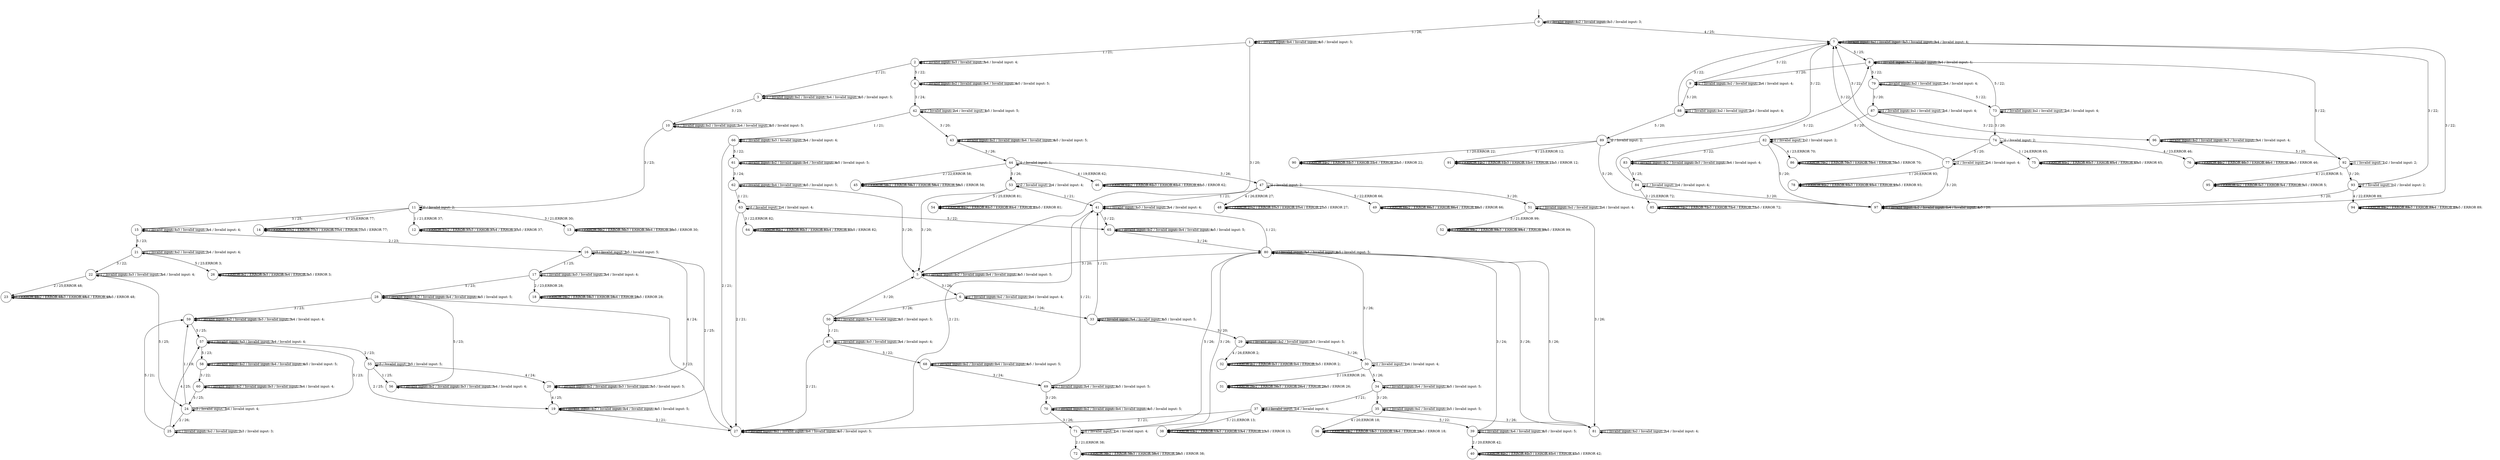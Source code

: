 digraph g {
__start0 [label="" shape="none"];

	s0 [shape="circle" label="0"];
	s1 [shape="circle" label="1"];
	s2 [shape="circle" label="2"];
	s3 [shape="circle" label="3"];
	s4 [shape="circle" label="4"];
	s5 [shape="circle" label="5"];
	s6 [shape="circle" label="6"];
	s7 [shape="circle" label="7"];
	s8 [shape="circle" label="8"];
	s9 [shape="circle" label="9"];
	s10 [shape="circle" label="10"];
	s11 [shape="circle" label="11"];
	s12 [shape="circle" label="12"];
	s13 [shape="circle" label="13"];
	s14 [shape="circle" label="14"];
	s15 [shape="circle" label="15"];
	s16 [shape="circle" label="16"];
	s17 [shape="circle" label="17"];
	s18 [shape="circle" label="18"];
	s19 [shape="circle" label="19"];
	s20 [shape="circle" label="20"];
	s21 [shape="circle" label="21"];
	s22 [shape="circle" label="22"];
	s23 [shape="circle" label="23"];
	s24 [shape="circle" label="24"];
	s25 [shape="circle" label="25"];
	s26 [shape="circle" label="26"];
	s27 [shape="circle" label="27"];
	s28 [shape="circle" label="28"];
	s29 [shape="circle" label="29"];
	s30 [shape="circle" label="30"];
	s31 [shape="circle" label="31"];
	s32 [shape="circle" label="32"];
	s33 [shape="circle" label="33"];
	s34 [shape="circle" label="34"];
	s35 [shape="circle" label="35"];
	s36 [shape="circle" label="36"];
	s37 [shape="circle" label="37"];
	s38 [shape="circle" label="38"];
	s39 [shape="circle" label="39"];
	s40 [shape="circle" label="40"];
	s41 [shape="circle" label="41"];
	s42 [shape="circle" label="42"];
	s43 [shape="circle" label="43"];
	s44 [shape="circle" label="44"];
	s45 [shape="circle" label="45"];
	s46 [shape="circle" label="46"];
	s47 [shape="circle" label="47"];
	s48 [shape="circle" label="48"];
	s49 [shape="circle" label="49"];
	s50 [shape="circle" label="50"];
	s51 [shape="circle" label="51"];
	s52 [shape="circle" label="52"];
	s53 [shape="circle" label="53"];
	s54 [shape="circle" label="54"];
	s55 [shape="circle" label="55"];
	s56 [shape="circle" label="56"];
	s57 [shape="circle" label="57"];
	s58 [shape="circle" label="58"];
	s59 [shape="circle" label="59"];
	s60 [shape="circle" label="60"];
	s61 [shape="circle" label="61"];
	s62 [shape="circle" label="62"];
	s63 [shape="circle" label="63"];
	s64 [shape="circle" label="64"];
	s65 [shape="circle" label="65"];
	s66 [shape="circle" label="66"];
	s67 [shape="circle" label="67"];
	s68 [shape="circle" label="68"];
	s69 [shape="circle" label="69"];
	s70 [shape="circle" label="70"];
	s71 [shape="circle" label="71"];
	s72 [shape="circle" label="72"];
	s73 [shape="circle" label="73"];
	s74 [shape="circle" label="74"];
	s75 [shape="circle" label="75"];
	s76 [shape="circle" label="76"];
	s77 [shape="circle" label="77"];
	s78 [shape="circle" label="78"];
	s79 [shape="circle" label="79"];
	s80 [shape="circle" label="80"];
	s81 [shape="circle" label="81"];
	s82 [shape="circle" label="82"];
	s83 [shape="circle" label="83"];
	s84 [shape="circle" label="84"];
	s85 [shape="circle" label="85"];
	s86 [shape="circle" label="86"];
	s87 [shape="circle" label="87"];
	s88 [shape="circle" label="88"];
	s89 [shape="circle" label="89"];
	s90 [shape="circle" label="90"];
	s91 [shape="circle" label="91"];
	s92 [shape="circle" label="92"];
	s93 [shape="circle" label="93"];
	s94 [shape="circle" label="94"];
	s95 [shape="circle" label="95"];
	s96 [shape="circle" label="96"];
	s97 [shape="circle" label="97"];
	s0 -> s0 [label="1 / Invalid input: 1;"];
	s0 -> s0 [label="2 / Invalid input: 2;"];
	s0 -> s0 [label="3 / Invalid input: 3;"];
	s0 -> s7 [label="4 / 25;"];
	s0 -> s1 [label="5 / 26;"];
	s1 -> s2 [label="1 / 21;"];
	s1 -> s1 [label="2 / Invalid input: 2;"];
	s1 -> s5 [label="3 / 20;"];
	s1 -> s1 [label="4 / Invalid input: 4;"];
	s1 -> s1 [label="5 / Invalid input: 5;"];
	s2 -> s2 [label="1 / Invalid input: 1;"];
	s2 -> s3 [label="2 / 21;"];
	s2 -> s2 [label="3 / Invalid input: 3;"];
	s2 -> s2 [label="4 / Invalid input: 4;"];
	s2 -> s4 [label="5 / 22;"];
	s3 -> s3 [label="1 / Invalid input: 1;"];
	s3 -> s3 [label="2 / Invalid input: 2;"];
	s3 -> s10 [label="3 / 23;"];
	s3 -> s3 [label="4 / Invalid input: 4;"];
	s3 -> s3 [label="5 / Invalid input: 5;"];
	s4 -> s4 [label="1 / Invalid input: 1;"];
	s4 -> s4 [label="2 / Invalid input: 2;"];
	s4 -> s42 [label="3 / 24;"];
	s4 -> s4 [label="4 / Invalid input: 4;"];
	s4 -> s4 [label="5 / Invalid input: 5;"];
	s5 -> s5 [label="1 / Invalid input: 1;"];
	s5 -> s5 [label="2 / Invalid input: 2;"];
	s5 -> s6 [label="3 / 26;"];
	s5 -> s5 [label="4 / Invalid input: 4;"];
	s5 -> s5 [label="5 / Invalid input: 5;"];
	s6 -> s6 [label="1 / Invalid input: 1;"];
	s6 -> s6 [label="2 / Invalid input: 2;"];
	s6 -> s50 [label="3 / 26;"];
	s6 -> s6 [label="4 / Invalid input: 4;"];
	s6 -> s33 [label="5 / 26;"];
	s7 -> s7 [label="1 / Invalid input: 1;"];
	s7 -> s7 [label="2 / Invalid input: 2;"];
	s7 -> s7 [label="3 / Invalid input: 3;"];
	s7 -> s7 [label="4 / Invalid input: 4;"];
	s7 -> s8 [label="5 / 25;"];
	s8 -> s8 [label="1 / Invalid input: 1;"];
	s8 -> s8 [label="2 / Invalid input: 2;"];
	s8 -> s9 [label="3 / 20;"];
	s8 -> s8 [label="4 / Invalid input: 4;"];
	s8 -> s79 [label="5 / 22;"];
	s9 -> s9 [label="1 / Invalid input: 1;"];
	s9 -> s9 [label="2 / Invalid input: 2;"];
	s9 -> s7 [label="3 / 22;"];
	s9 -> s9 [label="4 / Invalid input: 4;"];
	s9 -> s88 [label="5 / 20;"];
	s10 -> s10 [label="1 / Invalid input: 1;"];
	s10 -> s10 [label="2 / Invalid input: 2;"];
	s10 -> s11 [label="3 / 23;"];
	s10 -> s10 [label="4 / Invalid input: 4;"];
	s10 -> s10 [label="5 / Invalid input: 5;"];
	s11 -> s12 [label="1 / 21;ERROR 37;"];
	s11 -> s11 [label="2 / Invalid input: 2;"];
	s11 -> s13 [label="3 / 21;ERROR 30;"];
	s11 -> s14 [label="4 / 25;ERROR 77;"];
	s11 -> s15 [label="5 / 25;"];
	s12 -> s12 [label="1 / ERROR 37;"];
	s12 -> s12 [label="2 / ERROR 37;"];
	s12 -> s12 [label="3 / ERROR 37;"];
	s12 -> s12 [label="4 / ERROR 37;"];
	s12 -> s12 [label="5 / ERROR 37;"];
	s13 -> s13 [label="1 / ERROR 30;"];
	s13 -> s13 [label="2 / ERROR 30;"];
	s13 -> s13 [label="3 / ERROR 30;"];
	s13 -> s13 [label="4 / ERROR 30;"];
	s13 -> s13 [label="5 / ERROR 30;"];
	s14 -> s14 [label="1 / ERROR 77;"];
	s14 -> s14 [label="2 / ERROR 77;"];
	s14 -> s14 [label="3 / ERROR 77;"];
	s14 -> s14 [label="4 / ERROR 77;"];
	s14 -> s14 [label="5 / ERROR 77;"];
	s15 -> s15 [label="1 / Invalid input: 1;"];
	s15 -> s16 [label="2 / 23;"];
	s15 -> s15 [label="3 / Invalid input: 3;"];
	s15 -> s15 [label="4 / Invalid input: 4;"];
	s15 -> s21 [label="5 / 23;"];
	s16 -> s17 [label="1 / 25;"];
	s16 -> s19 [label="2 / 25;"];
	s16 -> s16 [label="3 / Invalid input: 3;"];
	s16 -> s20 [label="4 / 24;"];
	s16 -> s16 [label="5 / Invalid input: 5;"];
	s17 -> s17 [label="1 / Invalid input: 1;"];
	s17 -> s18 [label="2 / 23;ERROR 28;"];
	s17 -> s17 [label="3 / Invalid input: 3;"];
	s17 -> s17 [label="4 / Invalid input: 4;"];
	s17 -> s28 [label="5 / 23;"];
	s18 -> s18 [label="1 / ERROR 28;"];
	s18 -> s18 [label="2 / ERROR 28;"];
	s18 -> s18 [label="3 / ERROR 28;"];
	s18 -> s18 [label="4 / ERROR 28;"];
	s18 -> s18 [label="5 / ERROR 28;"];
	s19 -> s19 [label="1 / Invalid input: 1;"];
	s19 -> s19 [label="2 / Invalid input: 2;"];
	s19 -> s27 [label="3 / 21;"];
	s19 -> s19 [label="4 / Invalid input: 4;"];
	s19 -> s19 [label="5 / Invalid input: 5;"];
	s20 -> s20 [label="1 / Invalid input: 1;"];
	s20 -> s20 [label="2 / Invalid input: 2;"];
	s20 -> s20 [label="3 / Invalid input: 3;"];
	s20 -> s19 [label="4 / 25;"];
	s20 -> s20 [label="5 / Invalid input: 5;"];
	s21 -> s21 [label="1 / Invalid input: 1;"];
	s21 -> s21 [label="2 / Invalid input: 2;"];
	s21 -> s22 [label="3 / 22;"];
	s21 -> s21 [label="4 / Invalid input: 4;"];
	s21 -> s26 [label="5 / 23;ERROR 3;"];
	s22 -> s22 [label="1 / Invalid input: 1;"];
	s22 -> s23 [label="2 / 25;ERROR 48;"];
	s22 -> s22 [label="3 / Invalid input: 3;"];
	s22 -> s22 [label="4 / Invalid input: 4;"];
	s22 -> s24 [label="5 / 25;"];
	s23 -> s23 [label="1 / ERROR 48;"];
	s23 -> s23 [label="2 / ERROR 48;"];
	s23 -> s23 [label="3 / ERROR 48;"];
	s23 -> s23 [label="4 / ERROR 48;"];
	s23 -> s23 [label="5 / ERROR 48;"];
	s24 -> s59 [label="1 / 19;"];
	s24 -> s25 [label="2 / 26;"];
	s24 -> s24 [label="3 / Invalid input: 3;"];
	s24 -> s24 [label="4 / Invalid input: 4;"];
	s24 -> s57 [label="5 / 23;"];
	s25 -> s25 [label="1 / Invalid input: 1;"];
	s25 -> s25 [label="2 / Invalid input: 2;"];
	s25 -> s25 [label="3 / Invalid input: 3;"];
	s25 -> s57 [label="4 / 25;"];
	s25 -> s59 [label="5 / 21;"];
	s26 -> s26 [label="1 / ERROR 3;"];
	s26 -> s26 [label="2 / ERROR 3;"];
	s26 -> s26 [label="3 / ERROR 3;"];
	s26 -> s26 [label="4 / ERROR 3;"];
	s26 -> s26 [label="5 / ERROR 3;"];
	s27 -> s27 [label="1 / Invalid input: 1;"];
	s27 -> s27 [label="2 / Invalid input: 2;"];
	s27 -> s28 [label="3 / 23;"];
	s27 -> s27 [label="4 / Invalid input: 4;"];
	s27 -> s27 [label="5 / Invalid input: 5;"];
	s28 -> s28 [label="1 / Invalid input: 1;"];
	s28 -> s28 [label="2 / Invalid input: 2;"];
	s28 -> s59 [label="3 / 23;"];
	s28 -> s28 [label="4 / Invalid input: 4;"];
	s28 -> s28 [label="5 / Invalid input: 5;"];
	s29 -> s29 [label="1 / Invalid input: 1;"];
	s29 -> s29 [label="2 / Invalid input: 2;"];
	s29 -> s30 [label="3 / 26;"];
	s29 -> s32 [label="4 / 26;ERROR 2;"];
	s29 -> s29 [label="5 / Invalid input: 5;"];
	s30 -> s30 [label="1 / Invalid input: 1;"];
	s30 -> s31 [label="2 / 19;ERROR 26;"];
	s30 -> s80 [label="3 / 26;"];
	s30 -> s30 [label="4 / Invalid input: 4;"];
	s30 -> s34 [label="5 / 26;"];
	s31 -> s31 [label="1 / ERROR 26;"];
	s31 -> s31 [label="2 / ERROR 26;"];
	s31 -> s31 [label="3 / ERROR 26;"];
	s31 -> s31 [label="4 / ERROR 26;"];
	s31 -> s31 [label="5 / ERROR 26;"];
	s32 -> s32 [label="1 / ERROR 2;"];
	s32 -> s32 [label="2 / ERROR 2;"];
	s32 -> s32 [label="3 / ERROR 2;"];
	s32 -> s32 [label="4 / ERROR 2;"];
	s32 -> s32 [label="5 / ERROR 2;"];
	s33 -> s41 [label="1 / 21;"];
	s33 -> s33 [label="2 / Invalid input: 2;"];
	s33 -> s29 [label="3 / 20;"];
	s33 -> s33 [label="4 / Invalid input: 4;"];
	s33 -> s33 [label="5 / Invalid input: 5;"];
	s34 -> s37 [label="1 / 21;"];
	s34 -> s34 [label="2 / Invalid input: 2;"];
	s34 -> s35 [label="3 / 20;"];
	s34 -> s34 [label="4 / Invalid input: 4;"];
	s34 -> s34 [label="5 / Invalid input: 5;"];
	s35 -> s35 [label="1 / Invalid input: 1;"];
	s35 -> s35 [label="2 / Invalid input: 2;"];
	s35 -> s81 [label="3 / 26;"];
	s35 -> s36 [label="4 / 20;ERROR 18;"];
	s35 -> s35 [label="5 / Invalid input: 5;"];
	s36 -> s36 [label="1 / ERROR 18;"];
	s36 -> s36 [label="2 / ERROR 18;"];
	s36 -> s36 [label="3 / ERROR 18;"];
	s36 -> s36 [label="4 / ERROR 18;"];
	s36 -> s36 [label="5 / ERROR 18;"];
	s37 -> s37 [label="1 / Invalid input: 1;"];
	s37 -> s27 [label="2 / 21;"];
	s37 -> s38 [label="3 / 21;ERROR 13;"];
	s37 -> s37 [label="4 / Invalid input: 4;"];
	s37 -> s39 [label="5 / 22;"];
	s38 -> s38 [label="1 / ERROR 13;"];
	s38 -> s38 [label="2 / ERROR 13;"];
	s38 -> s38 [label="3 / ERROR 13;"];
	s38 -> s38 [label="4 / ERROR 13;"];
	s38 -> s38 [label="5 / ERROR 13;"];
	s39 -> s39 [label="1 / Invalid input: 1;"];
	s39 -> s40 [label="2 / 20;ERROR 42;"];
	s39 -> s80 [label="3 / 24;"];
	s39 -> s39 [label="4 / Invalid input: 4;"];
	s39 -> s39 [label="5 / Invalid input: 5;"];
	s40 -> s40 [label="1 / ERROR 42;"];
	s40 -> s40 [label="2 / ERROR 42;"];
	s40 -> s40 [label="3 / ERROR 42;"];
	s40 -> s40 [label="4 / ERROR 42;"];
	s40 -> s40 [label="5 / ERROR 42;"];
	s41 -> s41 [label="1 / Invalid input: 1;"];
	s41 -> s27 [label="2 / 21;"];
	s41 -> s41 [label="3 / Invalid input: 3;"];
	s41 -> s41 [label="4 / Invalid input: 4;"];
	s41 -> s65 [label="5 / 22;"];
	s42 -> s66 [label="1 / 21;"];
	s42 -> s42 [label="2 / Invalid input: 2;"];
	s42 -> s43 [label="3 / 20;"];
	s42 -> s42 [label="4 / Invalid input: 4;"];
	s42 -> s42 [label="5 / Invalid input: 5;"];
	s43 -> s43 [label="1 / Invalid input: 1;"];
	s43 -> s43 [label="2 / Invalid input: 2;"];
	s43 -> s44 [label="3 / 26;"];
	s43 -> s43 [label="4 / Invalid input: 4;"];
	s43 -> s43 [label="5 / Invalid input: 5;"];
	s44 -> s44 [label="1 / Invalid input: 1;"];
	s44 -> s45 [label="2 / 22;ERROR 58;"];
	s44 -> s47 [label="3 / 26;"];
	s44 -> s46 [label="4 / 19;ERROR 62;"];
	s44 -> s53 [label="5 / 26;"];
	s45 -> s45 [label="1 / ERROR 58;"];
	s45 -> s45 [label="2 / ERROR 58;"];
	s45 -> s45 [label="3 / ERROR 58;"];
	s45 -> s45 [label="4 / ERROR 58;"];
	s45 -> s45 [label="5 / ERROR 58;"];
	s46 -> s46 [label="1 / ERROR 62;"];
	s46 -> s46 [label="2 / ERROR 62;"];
	s46 -> s46 [label="3 / ERROR 62;"];
	s46 -> s46 [label="4 / ERROR 62;"];
	s46 -> s46 [label="5 / ERROR 62;"];
	s47 -> s41 [label="1 / 21;"];
	s47 -> s47 [label="2 / Invalid input: 2;"];
	s47 -> s51 [label="3 / 20;"];
	s47 -> s48 [label="4 / 26;ERROR 27;"];
	s47 -> s49 [label="5 / 22;ERROR 66;"];
	s48 -> s48 [label="1 / ERROR 27;"];
	s48 -> s48 [label="2 / ERROR 27;"];
	s48 -> s48 [label="3 / ERROR 27;"];
	s48 -> s48 [label="4 / ERROR 27;"];
	s48 -> s48 [label="5 / ERROR 27;"];
	s49 -> s49 [label="1 / ERROR 66;"];
	s49 -> s49 [label="2 / ERROR 66;"];
	s49 -> s49 [label="3 / ERROR 66;"];
	s49 -> s49 [label="4 / ERROR 66;"];
	s49 -> s49 [label="5 / ERROR 66;"];
	s50 -> s67 [label="1 / 21;"];
	s50 -> s50 [label="2 / Invalid input: 2;"];
	s50 -> s5 [label="3 / 20;"];
	s50 -> s50 [label="4 / Invalid input: 4;"];
	s50 -> s50 [label="5 / Invalid input: 5;"];
	s51 -> s51 [label="1 / Invalid input: 1;"];
	s51 -> s51 [label="2 / Invalid input: 2;"];
	s51 -> s81 [label="3 / 26;"];
	s51 -> s51 [label="4 / Invalid input: 4;"];
	s51 -> s52 [label="5 / 21;ERROR 99;"];
	s52 -> s52 [label="1 / ERROR 99;"];
	s52 -> s52 [label="2 / ERROR 99;"];
	s52 -> s52 [label="3 / ERROR 99;"];
	s52 -> s52 [label="4 / ERROR 99;"];
	s52 -> s52 [label="5 / ERROR 99;"];
	s53 -> s41 [label="1 / 21;"];
	s53 -> s53 [label="2 / Invalid input: 2;"];
	s53 -> s5 [label="3 / 20;"];
	s53 -> s53 [label="4 / Invalid input: 4;"];
	s53 -> s54 [label="5 / 25;ERROR 81;"];
	s54 -> s54 [label="1 / ERROR 81;"];
	s54 -> s54 [label="2 / ERROR 81;"];
	s54 -> s54 [label="3 / ERROR 81;"];
	s54 -> s54 [label="4 / ERROR 81;"];
	s54 -> s54 [label="5 / ERROR 81;"];
	s55 -> s56 [label="1 / 25;"];
	s55 -> s19 [label="2 / 25;"];
	s55 -> s55 [label="3 / Invalid input: 3;"];
	s55 -> s20 [label="4 / 24;"];
	s55 -> s55 [label="5 / Invalid input: 5;"];
	s56 -> s56 [label="1 / Invalid input: 1;"];
	s56 -> s56 [label="2 / Invalid input: 2;"];
	s56 -> s56 [label="3 / Invalid input: 3;"];
	s56 -> s56 [label="4 / Invalid input: 4;"];
	s56 -> s28 [label="5 / 23;"];
	s57 -> s57 [label="1 / Invalid input: 1;"];
	s57 -> s55 [label="2 / 23;"];
	s57 -> s57 [label="3 / Invalid input: 3;"];
	s57 -> s57 [label="4 / Invalid input: 4;"];
	s57 -> s58 [label="5 / 23;"];
	s58 -> s58 [label="1 / Invalid input: 1;"];
	s58 -> s58 [label="2 / Invalid input: 2;"];
	s58 -> s60 [label="3 / 22;"];
	s58 -> s58 [label="4 / Invalid input: 4;"];
	s58 -> s58 [label="5 / Invalid input: 5;"];
	s59 -> s59 [label="1 / Invalid input: 1;"];
	s59 -> s59 [label="2 / Invalid input: 2;"];
	s59 -> s59 [label="3 / Invalid input: 3;"];
	s59 -> s59 [label="4 / Invalid input: 4;"];
	s59 -> s57 [label="5 / 25;"];
	s60 -> s60 [label="1 / Invalid input: 1;"];
	s60 -> s60 [label="2 / Invalid input: 2;"];
	s60 -> s60 [label="3 / Invalid input: 3;"];
	s60 -> s60 [label="4 / Invalid input: 4;"];
	s60 -> s24 [label="5 / 25;"];
	s61 -> s61 [label="1 / Invalid input: 1;"];
	s61 -> s61 [label="2 / Invalid input: 2;"];
	s61 -> s62 [label="3 / 24;"];
	s61 -> s61 [label="4 / Invalid input: 4;"];
	s61 -> s61 [label="5 / Invalid input: 5;"];
	s62 -> s63 [label="1 / 21;"];
	s62 -> s62 [label="2 / Invalid input: 2;"];
	s62 -> s5 [label="3 / 20;"];
	s62 -> s62 [label="4 / Invalid input: 4;"];
	s62 -> s62 [label="5 / Invalid input: 5;"];
	s63 -> s63 [label="1 / Invalid input: 1;"];
	s63 -> s27 [label="2 / 21;"];
	s63 -> s64 [label="3 / 22;ERROR 82;"];
	s63 -> s63 [label="4 / Invalid input: 4;"];
	s63 -> s65 [label="5 / 22;"];
	s64 -> s64 [label="1 / ERROR 82;"];
	s64 -> s64 [label="2 / ERROR 82;"];
	s64 -> s64 [label="3 / ERROR 82;"];
	s64 -> s64 [label="4 / ERROR 82;"];
	s64 -> s64 [label="5 / ERROR 82;"];
	s65 -> s65 [label="1 / Invalid input: 1;"];
	s65 -> s65 [label="2 / Invalid input: 2;"];
	s65 -> s80 [label="3 / 24;"];
	s65 -> s65 [label="4 / Invalid input: 4;"];
	s65 -> s65 [label="5 / Invalid input: 5;"];
	s66 -> s66 [label="1 / Invalid input: 1;"];
	s66 -> s27 [label="2 / 21;"];
	s66 -> s66 [label="3 / Invalid input: 3;"];
	s66 -> s66 [label="4 / Invalid input: 4;"];
	s66 -> s61 [label="5 / 22;"];
	s67 -> s67 [label="1 / Invalid input: 1;"];
	s67 -> s27 [label="2 / 21;"];
	s67 -> s67 [label="3 / Invalid input: 3;"];
	s67 -> s67 [label="4 / Invalid input: 4;"];
	s67 -> s68 [label="5 / 22;"];
	s68 -> s68 [label="1 / Invalid input: 1;"];
	s68 -> s68 [label="2 / Invalid input: 2;"];
	s68 -> s69 [label="3 / 24;"];
	s68 -> s68 [label="4 / Invalid input: 4;"];
	s68 -> s68 [label="5 / Invalid input: 5;"];
	s69 -> s41 [label="1 / 21;"];
	s69 -> s69 [label="2 / Invalid input: 2;"];
	s69 -> s70 [label="3 / 20;"];
	s69 -> s69 [label="4 / Invalid input: 4;"];
	s69 -> s69 [label="5 / Invalid input: 5;"];
	s70 -> s70 [label="1 / Invalid input: 1;"];
	s70 -> s70 [label="2 / Invalid input: 2;"];
	s70 -> s71 [label="3 / 26;"];
	s70 -> s70 [label="4 / Invalid input: 4;"];
	s70 -> s70 [label="5 / Invalid input: 5;"];
	s71 -> s71 [label="1 / Invalid input: 1;"];
	s71 -> s72 [label="2 / 21;ERROR 38;"];
	s71 -> s80 [label="3 / 26;"];
	s71 -> s71 [label="4 / Invalid input: 4;"];
	s71 -> s80 [label="5 / 26;"];
	s72 -> s72 [label="1 / ERROR 38;"];
	s72 -> s72 [label="2 / ERROR 38;"];
	s72 -> s72 [label="3 / ERROR 38;"];
	s72 -> s72 [label="4 / ERROR 38;"];
	s72 -> s72 [label="5 / ERROR 38;"];
	s73 -> s73 [label="1 / Invalid input: 1;"];
	s73 -> s73 [label="2 / Invalid input: 2;"];
	s73 -> s74 [label="3 / 20;"];
	s73 -> s73 [label="4 / Invalid input: 4;"];
	s73 -> s8 [label="5 / 22;"];
	s74 -> s75 [label="1 / 24;ERROR 65;"];
	s74 -> s74 [label="2 / Invalid input: 2;"];
	s74 -> s7 [label="3 / 22;"];
	s74 -> s76 [label="4 / 23;ERROR 46;"];
	s74 -> s77 [label="5 / 20;"];
	s75 -> s75 [label="1 / ERROR 65;"];
	s75 -> s75 [label="2 / ERROR 65;"];
	s75 -> s75 [label="3 / ERROR 65;"];
	s75 -> s75 [label="4 / ERROR 65;"];
	s75 -> s75 [label="5 / ERROR 65;"];
	s76 -> s76 [label="1 / ERROR 46;"];
	s76 -> s76 [label="2 / ERROR 46;"];
	s76 -> s76 [label="3 / ERROR 46;"];
	s76 -> s76 [label="4 / ERROR 46;"];
	s76 -> s76 [label="5 / ERROR 46;"];
	s77 -> s78 [label="1 / 20;ERROR 93;"];
	s77 -> s77 [label="2 / Invalid input: 2;"];
	s77 -> s7 [label="3 / 22;"];
	s77 -> s77 [label="4 / Invalid input: 4;"];
	s77 -> s97 [label="5 / 20;"];
	s78 -> s78 [label="1 / ERROR 93;"];
	s78 -> s78 [label="2 / ERROR 93;"];
	s78 -> s78 [label="3 / ERROR 93;"];
	s78 -> s78 [label="4 / ERROR 93;"];
	s78 -> s78 [label="5 / ERROR 93;"];
	s79 -> s79 [label="1 / Invalid input: 1;"];
	s79 -> s79 [label="2 / Invalid input: 2;"];
	s79 -> s87 [label="3 / 20;"];
	s79 -> s79 [label="4 / Invalid input: 4;"];
	s79 -> s73 [label="5 / 22;"];
	s80 -> s41 [label="1 / 21;"];
	s80 -> s80 [label="2 / Invalid input: 2;"];
	s80 -> s5 [label="3 / 20;"];
	s80 -> s80 [label="4 / Invalid input: 4;"];
	s80 -> s80 [label="5 / Invalid input: 5;"];
	s81 -> s81 [label="1 / Invalid input: 1;"];
	s81 -> s81 [label="2 / Invalid input: 2;"];
	s81 -> s80 [label="3 / 26;"];
	s81 -> s81 [label="4 / Invalid input: 4;"];
	s81 -> s80 [label="5 / 26;"];
	s82 -> s82 [label="1 / Invalid input: 1;"];
	s82 -> s82 [label="2 / Invalid input: 2;"];
	s82 -> s83 [label="3 / 22;"];
	s82 -> s86 [label="4 / 23;ERROR 70;"];
	s82 -> s97 [label="5 / 20;"];
	s83 -> s83 [label="1 / Invalid input: 1;"];
	s83 -> s83 [label="2 / Invalid input: 2;"];
	s83 -> s83 [label="3 / Invalid input: 3;"];
	s83 -> s83 [label="4 / Invalid input: 4;"];
	s83 -> s84 [label="5 / 25;"];
	s84 -> s84 [label="1 / Invalid input: 1;"];
	s84 -> s85 [label="2 / 25;ERROR 72;"];
	s84 -> s97 [label="3 / 20;"];
	s84 -> s84 [label="4 / Invalid input: 4;"];
	s84 -> s8 [label="5 / 22;"];
	s85 -> s85 [label="1 / ERROR 72;"];
	s85 -> s85 [label="2 / ERROR 72;"];
	s85 -> s85 [label="3 / ERROR 72;"];
	s85 -> s85 [label="4 / ERROR 72;"];
	s85 -> s85 [label="5 / ERROR 72;"];
	s86 -> s86 [label="1 / ERROR 70;"];
	s86 -> s86 [label="2 / ERROR 70;"];
	s86 -> s86 [label="3 / ERROR 70;"];
	s86 -> s86 [label="4 / ERROR 70;"];
	s86 -> s86 [label="5 / ERROR 70;"];
	s87 -> s87 [label="1 / Invalid input: 1;"];
	s87 -> s87 [label="2 / Invalid input: 2;"];
	s87 -> s96 [label="3 / 22;"];
	s87 -> s87 [label="4 / Invalid input: 4;"];
	s87 -> s82 [label="5 / 20;"];
	s88 -> s88 [label="1 / Invalid input: 1;"];
	s88 -> s88 [label="2 / Invalid input: 2;"];
	s88 -> s7 [label="3 / 22;"];
	s88 -> s88 [label="4 / Invalid input: 4;"];
	s88 -> s89 [label="5 / 20;"];
	s89 -> s90 [label="1 / 20;ERROR 22;"];
	s89 -> s89 [label="2 / Invalid input: 2;"];
	s89 -> s7 [label="3 / 22;"];
	s89 -> s91 [label="4 / 23;ERROR 12;"];
	s89 -> s97 [label="5 / 20;"];
	s90 -> s90 [label="1 / ERROR 22;"];
	s90 -> s90 [label="2 / ERROR 22;"];
	s90 -> s90 [label="3 / ERROR 22;"];
	s90 -> s90 [label="4 / ERROR 22;"];
	s90 -> s90 [label="5 / ERROR 22;"];
	s91 -> s91 [label="1 / ERROR 12;"];
	s91 -> s91 [label="2 / ERROR 12;"];
	s91 -> s91 [label="3 / ERROR 12;"];
	s91 -> s91 [label="4 / ERROR 12;"];
	s91 -> s91 [label="5 / ERROR 12;"];
	s92 -> s92 [label="1 / Invalid input: 1;"];
	s92 -> s92 [label="2 / Invalid input: 2;"];
	s92 -> s93 [label="3 / 20;"];
	s92 -> s95 [label="4 / 21;ERROR 5;"];
	s92 -> s8 [label="5 / 22;"];
	s93 -> s93 [label="1 / Invalid input: 1;"];
	s93 -> s93 [label="2 / Invalid input: 2;"];
	s93 -> s7 [label="3 / 22;"];
	s93 -> s94 [label="4 / 22;ERROR 89;"];
	s93 -> s97 [label="5 / 20;"];
	s94 -> s94 [label="1 / ERROR 89;"];
	s94 -> s94 [label="2 / ERROR 89;"];
	s94 -> s94 [label="3 / ERROR 89;"];
	s94 -> s94 [label="4 / ERROR 89;"];
	s94 -> s94 [label="5 / ERROR 89;"];
	s95 -> s95 [label="1 / ERROR 5;"];
	s95 -> s95 [label="2 / ERROR 5;"];
	s95 -> s95 [label="3 / ERROR 5;"];
	s95 -> s95 [label="4 / ERROR 5;"];
	s95 -> s95 [label="5 / ERROR 5;"];
	s96 -> s96 [label="1 / Invalid input: 1;"];
	s96 -> s96 [label="2 / Invalid input: 2;"];
	s96 -> s96 [label="3 / Invalid input: 3;"];
	s96 -> s96 [label="4 / Invalid input: 4;"];
	s96 -> s92 [label="5 / 25;"];
	s97 -> s97 [label="1 / Invalid input: 1;"];
	s97 -> s97 [label="2 / Invalid input: 2;"];
	s97 -> s7 [label="3 / 22;"];
	s97 -> s97 [label="4 / Invalid input: 4;"];
	s97 -> s97 [label="5 / 20;"];

__start0 -> s0;
}
